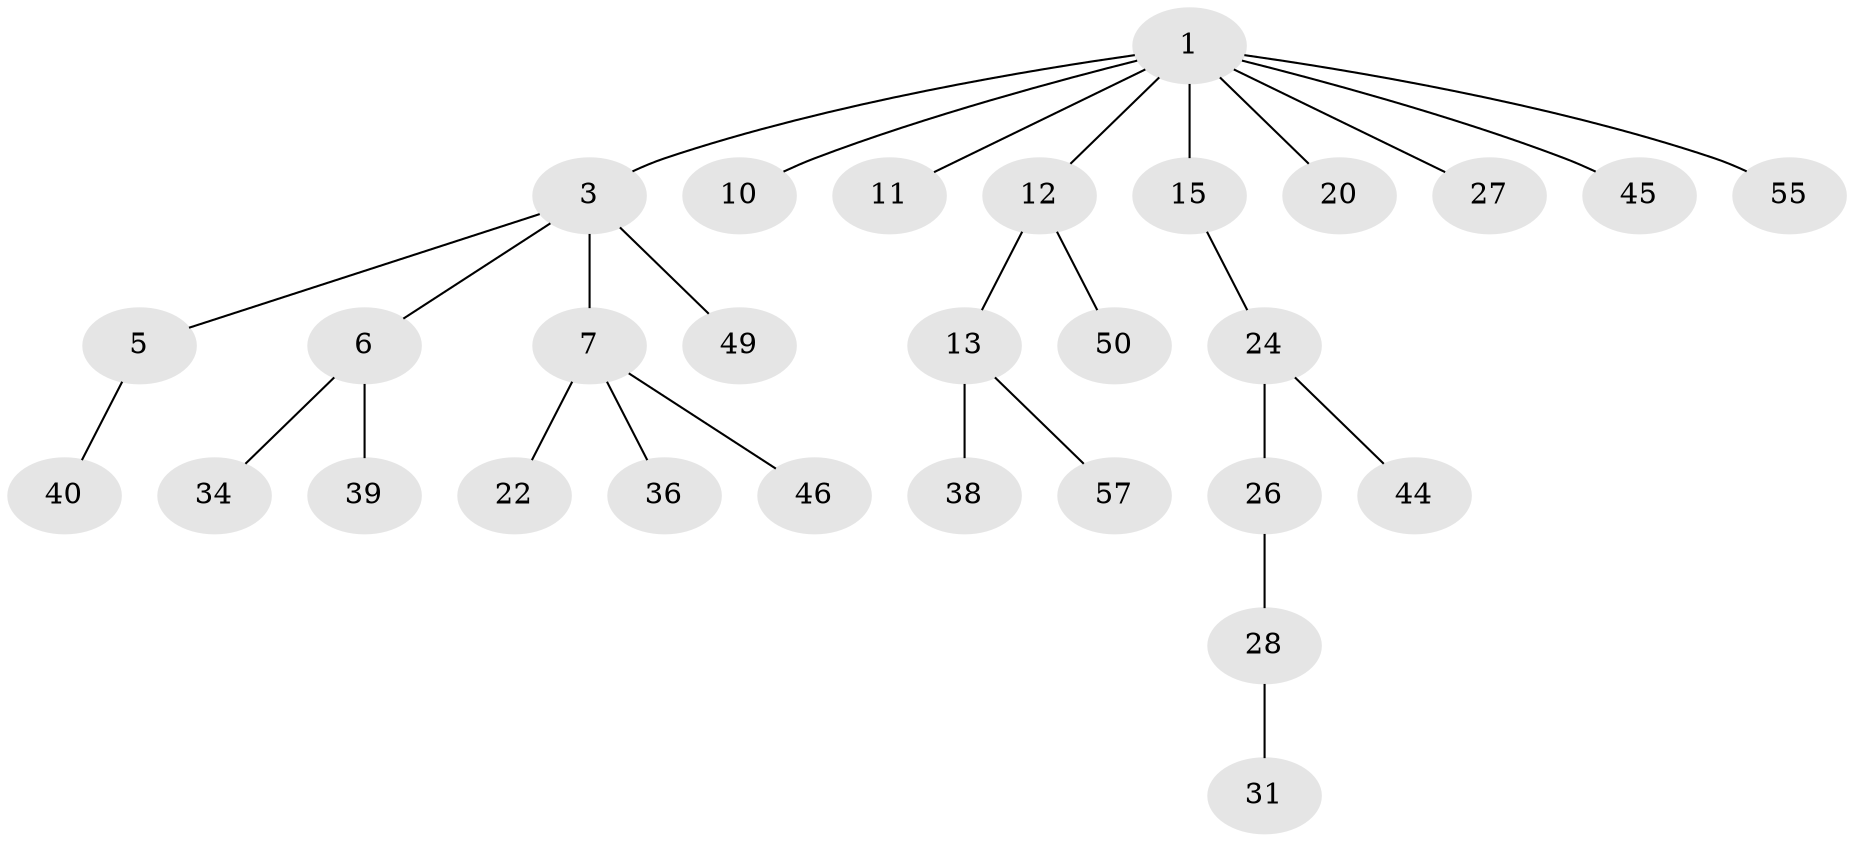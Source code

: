 // original degree distribution, {7: 0.017241379310344827, 5: 0.034482758620689655, 3: 0.13793103448275862, 4: 0.034482758620689655, 6: 0.017241379310344827, 1: 0.5, 2: 0.25862068965517243}
// Generated by graph-tools (version 1.1) at 2025/15/03/09/25 04:15:26]
// undirected, 29 vertices, 28 edges
graph export_dot {
graph [start="1"]
  node [color=gray90,style=filled];
  1 [super="+2+9+14"];
  3 [super="+4"];
  5 [super="+25+23"];
  6 [super="+53+58+43+18+17"];
  7 [super="+8"];
  10;
  11;
  12 [super="+21"];
  13;
  15 [super="+30"];
  20 [super="+35"];
  22 [super="+52"];
  24 [super="+32"];
  26 [super="+48"];
  27 [super="+33"];
  28;
  31;
  34 [super="+41"];
  36;
  38 [super="+51"];
  39 [super="+47"];
  40 [super="+54"];
  44;
  45;
  46;
  49;
  50;
  55;
  57;
  1 -- 3;
  1 -- 11;
  1 -- 15;
  1 -- 45;
  1 -- 20;
  1 -- 55;
  1 -- 10;
  1 -- 12;
  1 -- 27;
  3 -- 6;
  3 -- 49;
  3 -- 5;
  3 -- 7;
  5 -- 40;
  6 -- 34;
  6 -- 39;
  7 -- 22;
  7 -- 36;
  7 -- 46;
  12 -- 13;
  12 -- 50;
  13 -- 38;
  13 -- 57;
  15 -- 24;
  24 -- 26;
  24 -- 44;
  26 -- 28;
  28 -- 31;
}
